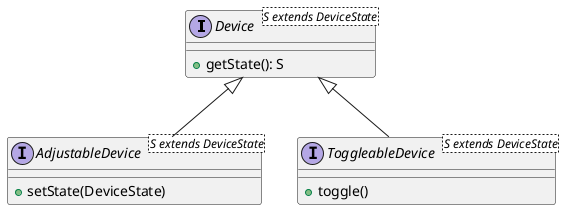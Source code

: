 @startuml device

interface Device<S extends DeviceState> {
    + getState(): S
}

interface AdjustableDevice<S extends DeviceState> extends Device {
    + setState(DeviceState)
}
interface ToggleableDevice<S extends DeviceState> extends Device {
    + toggle()
}

@enduml
